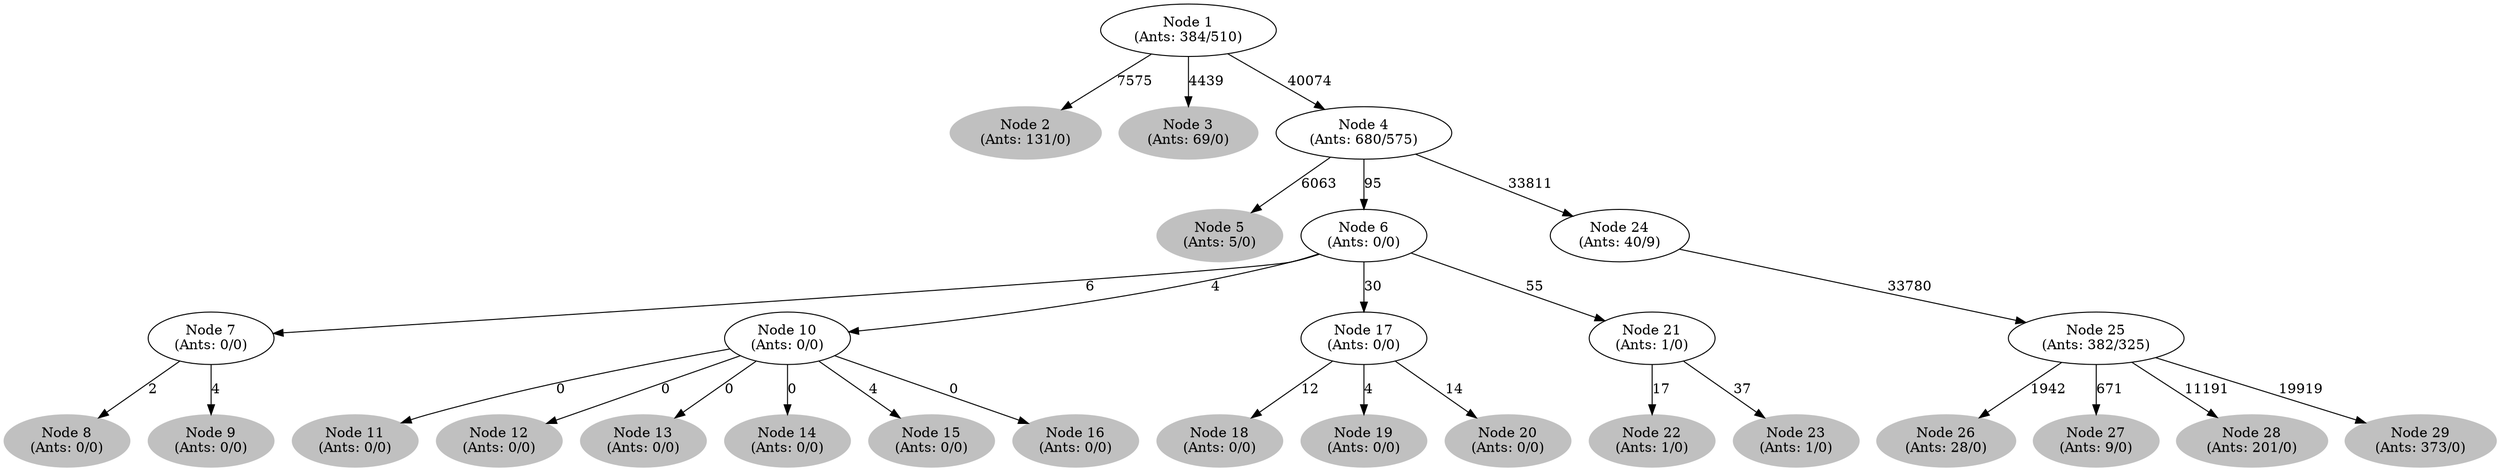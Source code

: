 digraph G {
	
	 "Node 2\n(Ants: 131/0)" [style=filled,color="gray"];
	"Node 1\n(Ants: 384/510)" -> "Node 2\n(Ants: 131/0)" [label=7575];
	 "Node 3\n(Ants: 69/0)" [style=filled,color="gray"];
	"Node 1\n(Ants: 384/510)" -> "Node 3\n(Ants: 69/0)" [label=4439];
	 "Node 1\n(Ants: 384/510)" -> "Node 4\n(Ants: 680/575)" [label=40074];
	 "Node 5\n(Ants: 5/0)" [style=filled,color="gray"];
	"Node 4\n(Ants: 680/575)" -> "Node 5\n(Ants: 5/0)" [label=6063];
	 "Node 4\n(Ants: 680/575)" -> "Node 6\n(Ants: 0/0)" [label=95];
	 "Node 6\n(Ants: 0/0)" -> "Node 7\n(Ants: 0/0)" [label=6];
	 "Node 8\n(Ants: 0/0)" [style=filled,color="gray"];
	"Node 7\n(Ants: 0/0)" -> "Node 8\n(Ants: 0/0)" [label=2];
	 "Node 9\n(Ants: 0/0)" [style=filled,color="gray"];
	"Node 7\n(Ants: 0/0)" -> "Node 9\n(Ants: 0/0)" [label=4];
	 "Node 6\n(Ants: 0/0)" -> "Node 10\n(Ants: 0/0)" [label=4];
	 "Node 11\n(Ants: 0/0)" [style=filled,color="gray"];
	"Node 10\n(Ants: 0/0)" -> "Node 11\n(Ants: 0/0)" [label=0];
	 "Node 12\n(Ants: 0/0)" [style=filled,color="gray"];
	"Node 10\n(Ants: 0/0)" -> "Node 12\n(Ants: 0/0)" [label=0];
	 "Node 13\n(Ants: 0/0)" [style=filled,color="gray"];
	"Node 10\n(Ants: 0/0)" -> "Node 13\n(Ants: 0/0)" [label=0];
	 "Node 14\n(Ants: 0/0)" [style=filled,color="gray"];
	"Node 10\n(Ants: 0/0)" -> "Node 14\n(Ants: 0/0)" [label=0];
	 "Node 15\n(Ants: 0/0)" [style=filled,color="gray"];
	"Node 10\n(Ants: 0/0)" -> "Node 15\n(Ants: 0/0)" [label=4];
	 "Node 16\n(Ants: 0/0)" [style=filled,color="gray"];
	"Node 10\n(Ants: 0/0)" -> "Node 16\n(Ants: 0/0)" [label=0];
	 "Node 6\n(Ants: 0/0)" -> "Node 17\n(Ants: 0/0)" [label=30];
	 "Node 18\n(Ants: 0/0)" [style=filled,color="gray"];
	"Node 17\n(Ants: 0/0)" -> "Node 18\n(Ants: 0/0)" [label=12];
	 "Node 19\n(Ants: 0/0)" [style=filled,color="gray"];
	"Node 17\n(Ants: 0/0)" -> "Node 19\n(Ants: 0/0)" [label=4];
	 "Node 20\n(Ants: 0/0)" [style=filled,color="gray"];
	"Node 17\n(Ants: 0/0)" -> "Node 20\n(Ants: 0/0)" [label=14];
	 "Node 6\n(Ants: 0/0)" -> "Node 21\n(Ants: 1/0)" [label=55];
	 "Node 22\n(Ants: 1/0)" [style=filled,color="gray"];
	"Node 21\n(Ants: 1/0)" -> "Node 22\n(Ants: 1/0)" [label=17];
	 "Node 23\n(Ants: 1/0)" [style=filled,color="gray"];
	"Node 21\n(Ants: 1/0)" -> "Node 23\n(Ants: 1/0)" [label=37];
	 "Node 4\n(Ants: 680/575)" -> "Node 24\n(Ants: 40/9)" [label=33811];
	 "Node 24\n(Ants: 40/9)" -> "Node 25\n(Ants: 382/325)" [label=33780];
	 "Node 26\n(Ants: 28/0)" [style=filled,color="gray"];
	"Node 25\n(Ants: 382/325)" -> "Node 26\n(Ants: 28/0)" [label=1942];
	 "Node 27\n(Ants: 9/0)" [style=filled,color="gray"];
	"Node 25\n(Ants: 382/325)" -> "Node 27\n(Ants: 9/0)" [label=671];
	 "Node 28\n(Ants: 201/0)" [style=filled,color="gray"];
	"Node 25\n(Ants: 382/325)" -> "Node 28\n(Ants: 201/0)" [label=11191];
	 "Node 29\n(Ants: 373/0)" [style=filled,color="gray"];
	"Node 25\n(Ants: 382/325)" -> "Node 29\n(Ants: 373/0)" [label=19919];
	 
}
